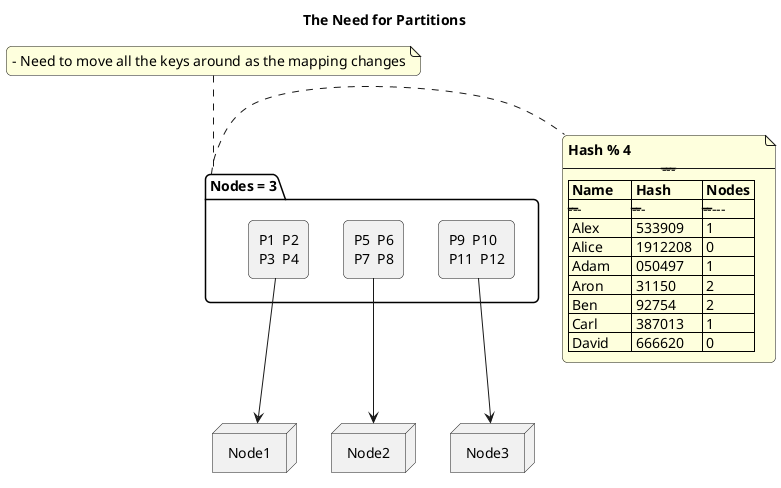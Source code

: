 @startuml
allowmixing 

skinparam Shadowing false
skinparam RoundCorner 10
skinparam DefaultFontName "Arial"
skinparam DefaultFontSize 14
skinparam DefaultFontColor Black
skinparam BackgroundColor White
skinparam sequenceParticipantPadding 10

title **The Need for Partitions**

' Define partitions inside a package
package "Nodes = 3" {
    rectangle "P1  P2\nP3  P4" as P1
    rectangle "P5  P6\nP7  P8" as P2
    rectangle "P9  P10\nP11  P12" as P3
}

' Define nodes
node "Node1" as node1
node "Node2" as node2
node "Node3" as node3

' Connect partitions to nodes
P1 -down-> node1
P2 -down-> node2
P3 -down-> node3

' Add key information as a note
note right of "Nodes = 3"
    **Hash % 4**
    -------------------
    | **Name**  | **Hash**   | **Nodes** |
    |-----------|-----------|-------------|
    | Alex      | 533909    | 1           |
    | Alice     | 1912208   | 0           |
    | Adam      | 050497    | 1           |
    | Aron      | 31150     | 2           |
    | Ben       | 92754     | 2           |
    | Carl      | 387013    | 1           |
    | David     | 666620    | 0           |
end note

' Add additional explanation
note top of "Nodes = 3"
    - Need to move all the keys around as the mapping changes
end note

@enduml

